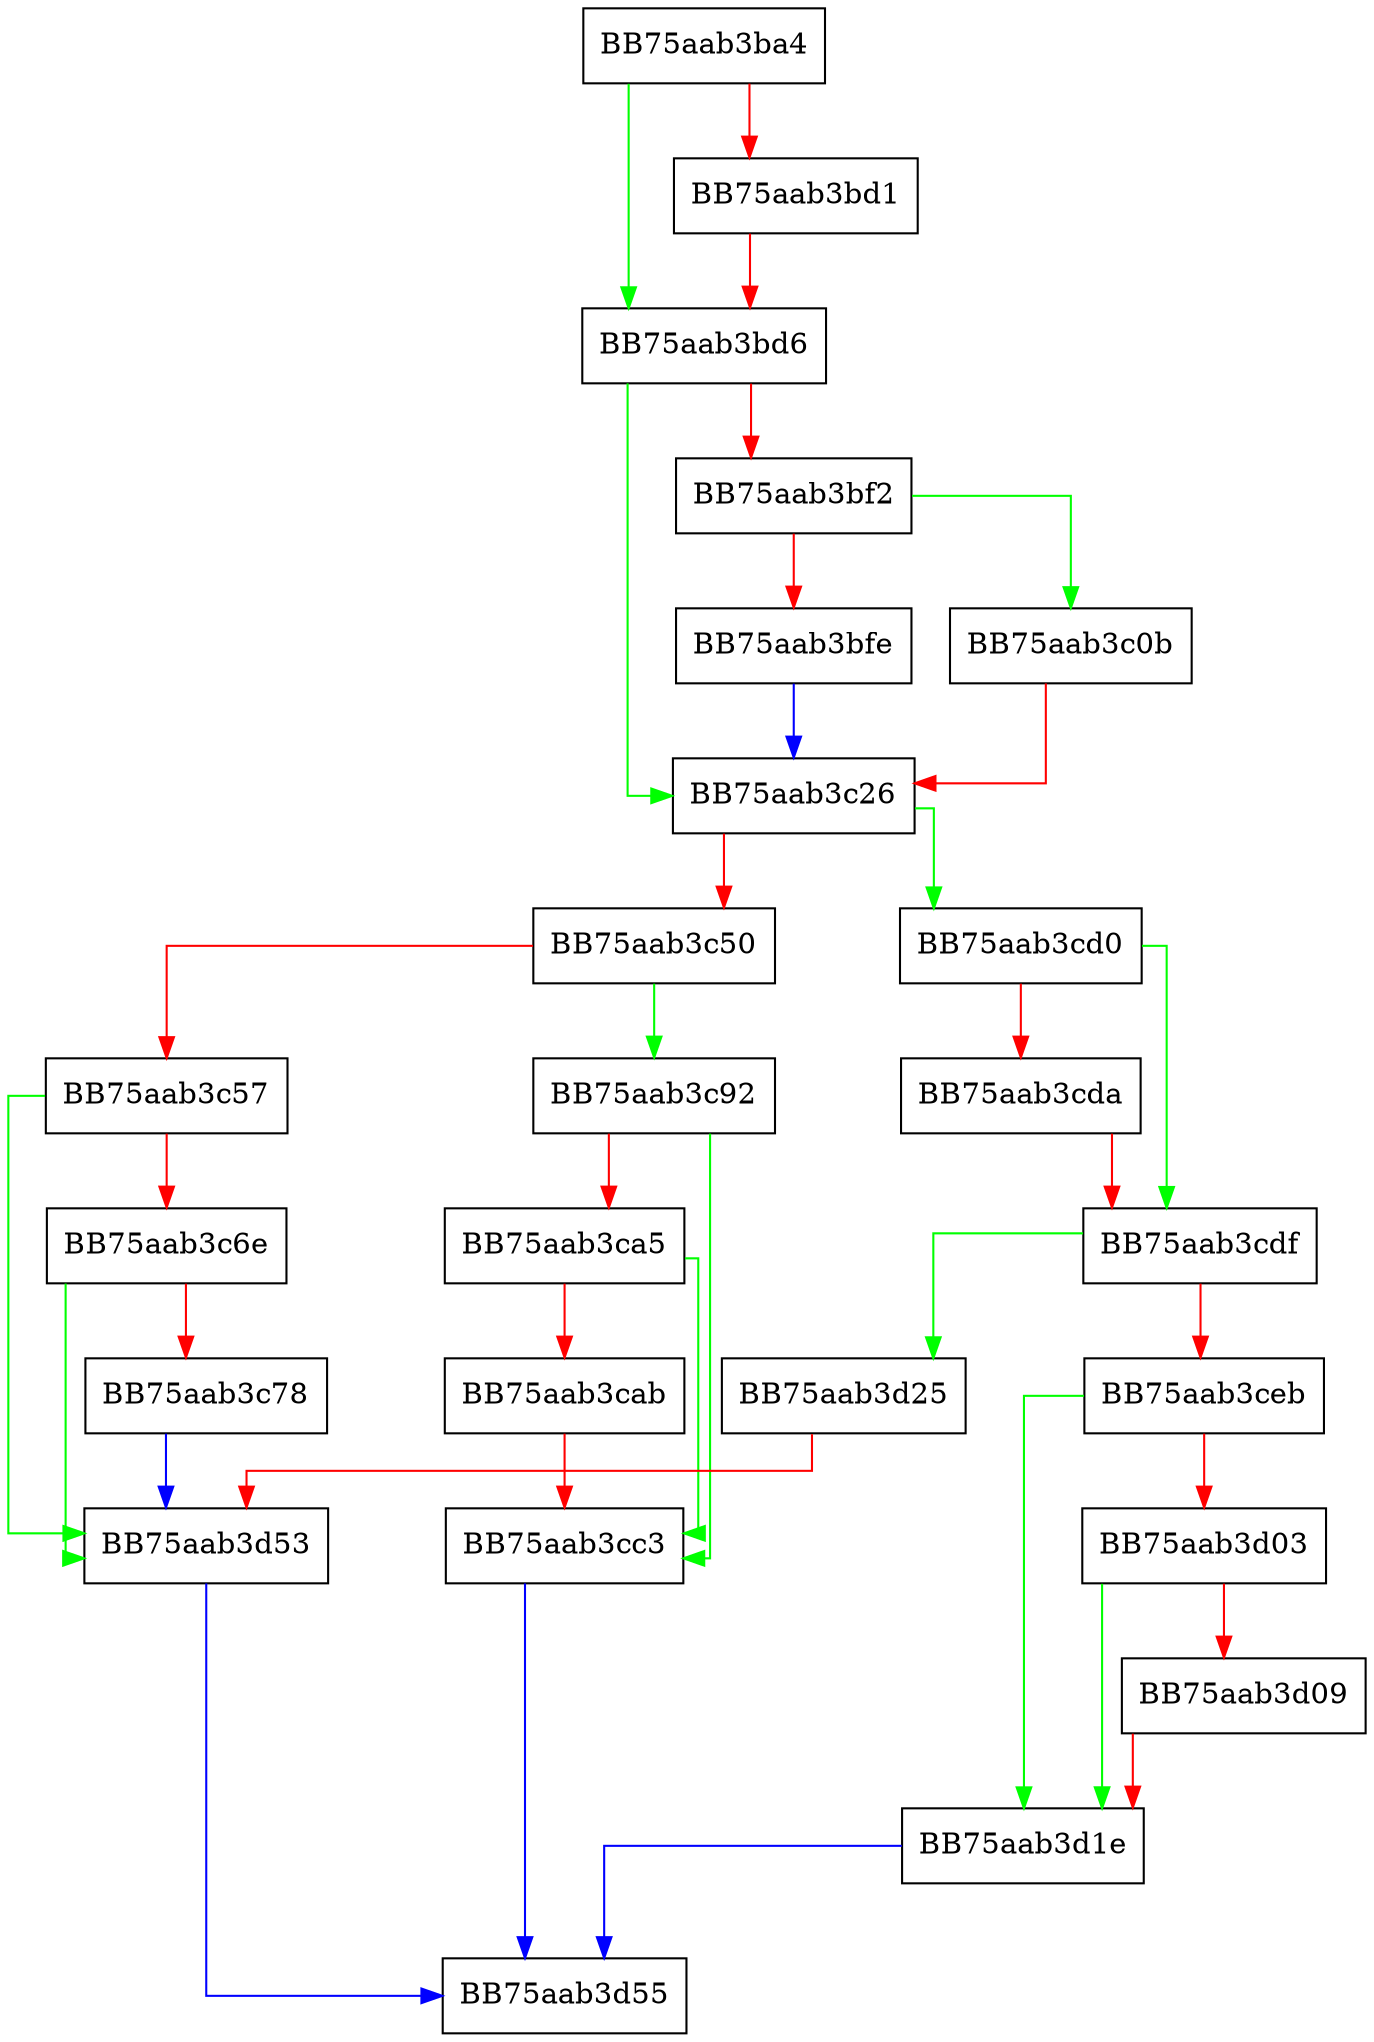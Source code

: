 digraph ReportKeyFinished {
  node [shape="box"];
  graph [splines=ortho];
  BB75aab3ba4 -> BB75aab3bd6 [color="green"];
  BB75aab3ba4 -> BB75aab3bd1 [color="red"];
  BB75aab3bd1 -> BB75aab3bd6 [color="red"];
  BB75aab3bd6 -> BB75aab3c26 [color="green"];
  BB75aab3bd6 -> BB75aab3bf2 [color="red"];
  BB75aab3bf2 -> BB75aab3c0b [color="green"];
  BB75aab3bf2 -> BB75aab3bfe [color="red"];
  BB75aab3bfe -> BB75aab3c26 [color="blue"];
  BB75aab3c0b -> BB75aab3c26 [color="red"];
  BB75aab3c26 -> BB75aab3cd0 [color="green"];
  BB75aab3c26 -> BB75aab3c50 [color="red"];
  BB75aab3c50 -> BB75aab3c92 [color="green"];
  BB75aab3c50 -> BB75aab3c57 [color="red"];
  BB75aab3c57 -> BB75aab3d53 [color="green"];
  BB75aab3c57 -> BB75aab3c6e [color="red"];
  BB75aab3c6e -> BB75aab3d53 [color="green"];
  BB75aab3c6e -> BB75aab3c78 [color="red"];
  BB75aab3c78 -> BB75aab3d53 [color="blue"];
  BB75aab3c92 -> BB75aab3cc3 [color="green"];
  BB75aab3c92 -> BB75aab3ca5 [color="red"];
  BB75aab3ca5 -> BB75aab3cc3 [color="green"];
  BB75aab3ca5 -> BB75aab3cab [color="red"];
  BB75aab3cab -> BB75aab3cc3 [color="red"];
  BB75aab3cc3 -> BB75aab3d55 [color="blue"];
  BB75aab3cd0 -> BB75aab3cdf [color="green"];
  BB75aab3cd0 -> BB75aab3cda [color="red"];
  BB75aab3cda -> BB75aab3cdf [color="red"];
  BB75aab3cdf -> BB75aab3d25 [color="green"];
  BB75aab3cdf -> BB75aab3ceb [color="red"];
  BB75aab3ceb -> BB75aab3d1e [color="green"];
  BB75aab3ceb -> BB75aab3d03 [color="red"];
  BB75aab3d03 -> BB75aab3d1e [color="green"];
  BB75aab3d03 -> BB75aab3d09 [color="red"];
  BB75aab3d09 -> BB75aab3d1e [color="red"];
  BB75aab3d1e -> BB75aab3d55 [color="blue"];
  BB75aab3d25 -> BB75aab3d53 [color="red"];
  BB75aab3d53 -> BB75aab3d55 [color="blue"];
}